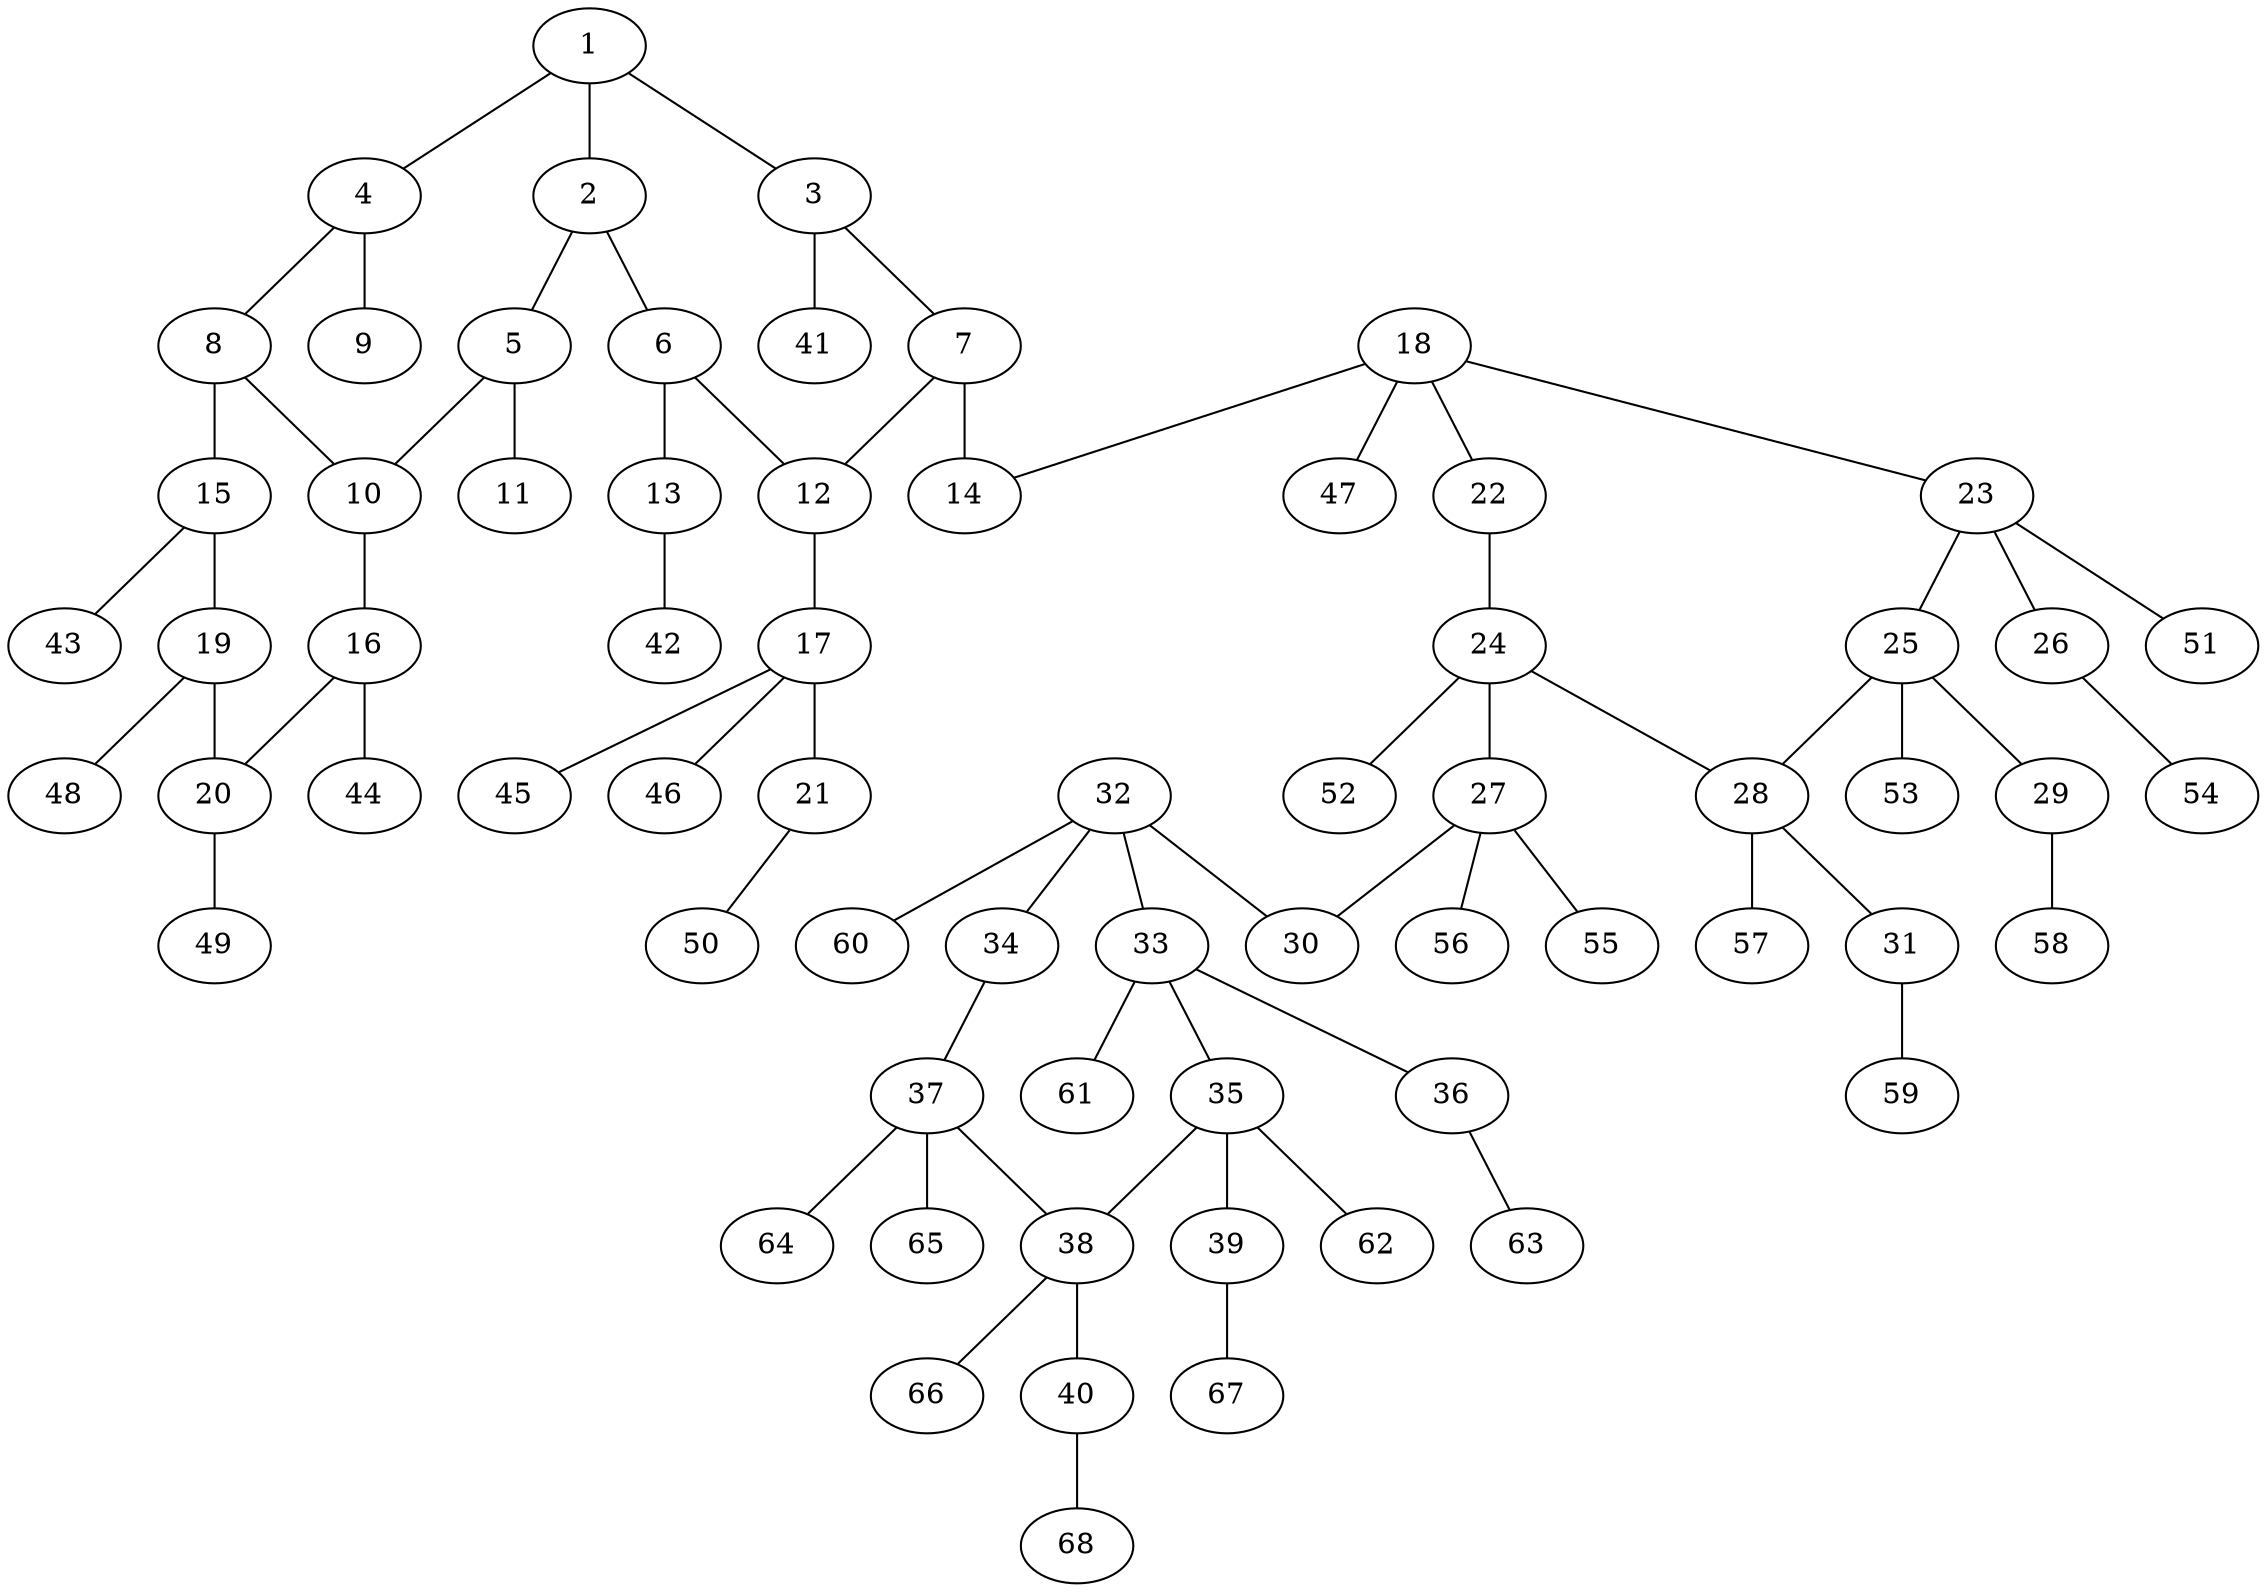 graph molecule_954 {
	1	 [chem=C];
	2	 [chem=C];
	1 -- 2	 [valence=2];
	3	 [chem=C];
	1 -- 3	 [valence=1];
	4	 [chem=C];
	1 -- 4	 [valence=1];
	5	 [chem=C];
	2 -- 5	 [valence=1];
	6	 [chem=C];
	2 -- 6	 [valence=1];
	7	 [chem=C];
	3 -- 7	 [valence=2];
	41	 [chem=H];
	3 -- 41	 [valence=1];
	8	 [chem=C];
	4 -- 8	 [valence=1];
	9	 [chem=O];
	4 -- 9	 [valence=2];
	10	 [chem=C];
	5 -- 10	 [valence=1];
	11	 [chem=O];
	5 -- 11	 [valence=2];
	12	 [chem=C];
	6 -- 12	 [valence=2];
	13	 [chem=O];
	6 -- 13	 [valence=1];
	7 -- 12	 [valence=1];
	14	 [chem=O];
	7 -- 14	 [valence=1];
	8 -- 10	 [valence=2];
	15	 [chem=C];
	8 -- 15	 [valence=1];
	16	 [chem=C];
	10 -- 16	 [valence=1];
	17	 [chem=C];
	12 -- 17	 [valence=1];
	42	 [chem=H];
	13 -- 42	 [valence=1];
	19	 [chem=C];
	15 -- 19	 [valence=2];
	43	 [chem=H];
	15 -- 43	 [valence=1];
	20	 [chem=C];
	16 -- 20	 [valence=2];
	44	 [chem=H];
	16 -- 44	 [valence=1];
	21	 [chem=O];
	17 -- 21	 [valence=1];
	45	 [chem=H];
	17 -- 45	 [valence=1];
	46	 [chem=H];
	17 -- 46	 [valence=1];
	18	 [chem=C];
	18 -- 14	 [valence=1];
	22	 [chem=O];
	18 -- 22	 [valence=1];
	23	 [chem=C];
	18 -- 23	 [valence=1];
	47	 [chem=H];
	18 -- 47	 [valence=1];
	19 -- 20	 [valence=1];
	48	 [chem=H];
	19 -- 48	 [valence=1];
	49	 [chem=H];
	20 -- 49	 [valence=1];
	50	 [chem=H];
	21 -- 50	 [valence=1];
	24	 [chem=C];
	22 -- 24	 [valence=1];
	25	 [chem=C];
	23 -- 25	 [valence=1];
	26	 [chem=O];
	23 -- 26	 [valence=1];
	51	 [chem=H];
	23 -- 51	 [valence=1];
	27	 [chem=C];
	24 -- 27	 [valence=1];
	28	 [chem=C];
	24 -- 28	 [valence=1];
	52	 [chem=H];
	24 -- 52	 [valence=1];
	25 -- 28	 [valence=1];
	29	 [chem=O];
	25 -- 29	 [valence=1];
	53	 [chem=H];
	25 -- 53	 [valence=1];
	54	 [chem=H];
	26 -- 54	 [valence=1];
	30	 [chem=O];
	27 -- 30	 [valence=1];
	55	 [chem=H];
	27 -- 55	 [valence=1];
	56	 [chem=H];
	27 -- 56	 [valence=1];
	31	 [chem=O];
	28 -- 31	 [valence=1];
	57	 [chem=H];
	28 -- 57	 [valence=1];
	58	 [chem=H];
	29 -- 58	 [valence=1];
	59	 [chem=H];
	31 -- 59	 [valence=1];
	32	 [chem=C];
	32 -- 30	 [valence=1];
	33	 [chem=C];
	32 -- 33	 [valence=1];
	34	 [chem=O];
	32 -- 34	 [valence=1];
	60	 [chem=H];
	32 -- 60	 [valence=1];
	35	 [chem=C];
	33 -- 35	 [valence=1];
	36	 [chem=O];
	33 -- 36	 [valence=1];
	61	 [chem=H];
	33 -- 61	 [valence=1];
	37	 [chem=C];
	34 -- 37	 [valence=1];
	38	 [chem=C];
	35 -- 38	 [valence=1];
	39	 [chem=O];
	35 -- 39	 [valence=1];
	62	 [chem=H];
	35 -- 62	 [valence=1];
	63	 [chem=H];
	36 -- 63	 [valence=1];
	37 -- 38	 [valence=1];
	64	 [chem=H];
	37 -- 64	 [valence=1];
	65	 [chem=H];
	37 -- 65	 [valence=1];
	40	 [chem=O];
	38 -- 40	 [valence=1];
	66	 [chem=H];
	38 -- 66	 [valence=1];
	67	 [chem=H];
	39 -- 67	 [valence=1];
	68	 [chem=H];
	40 -- 68	 [valence=1];
}
